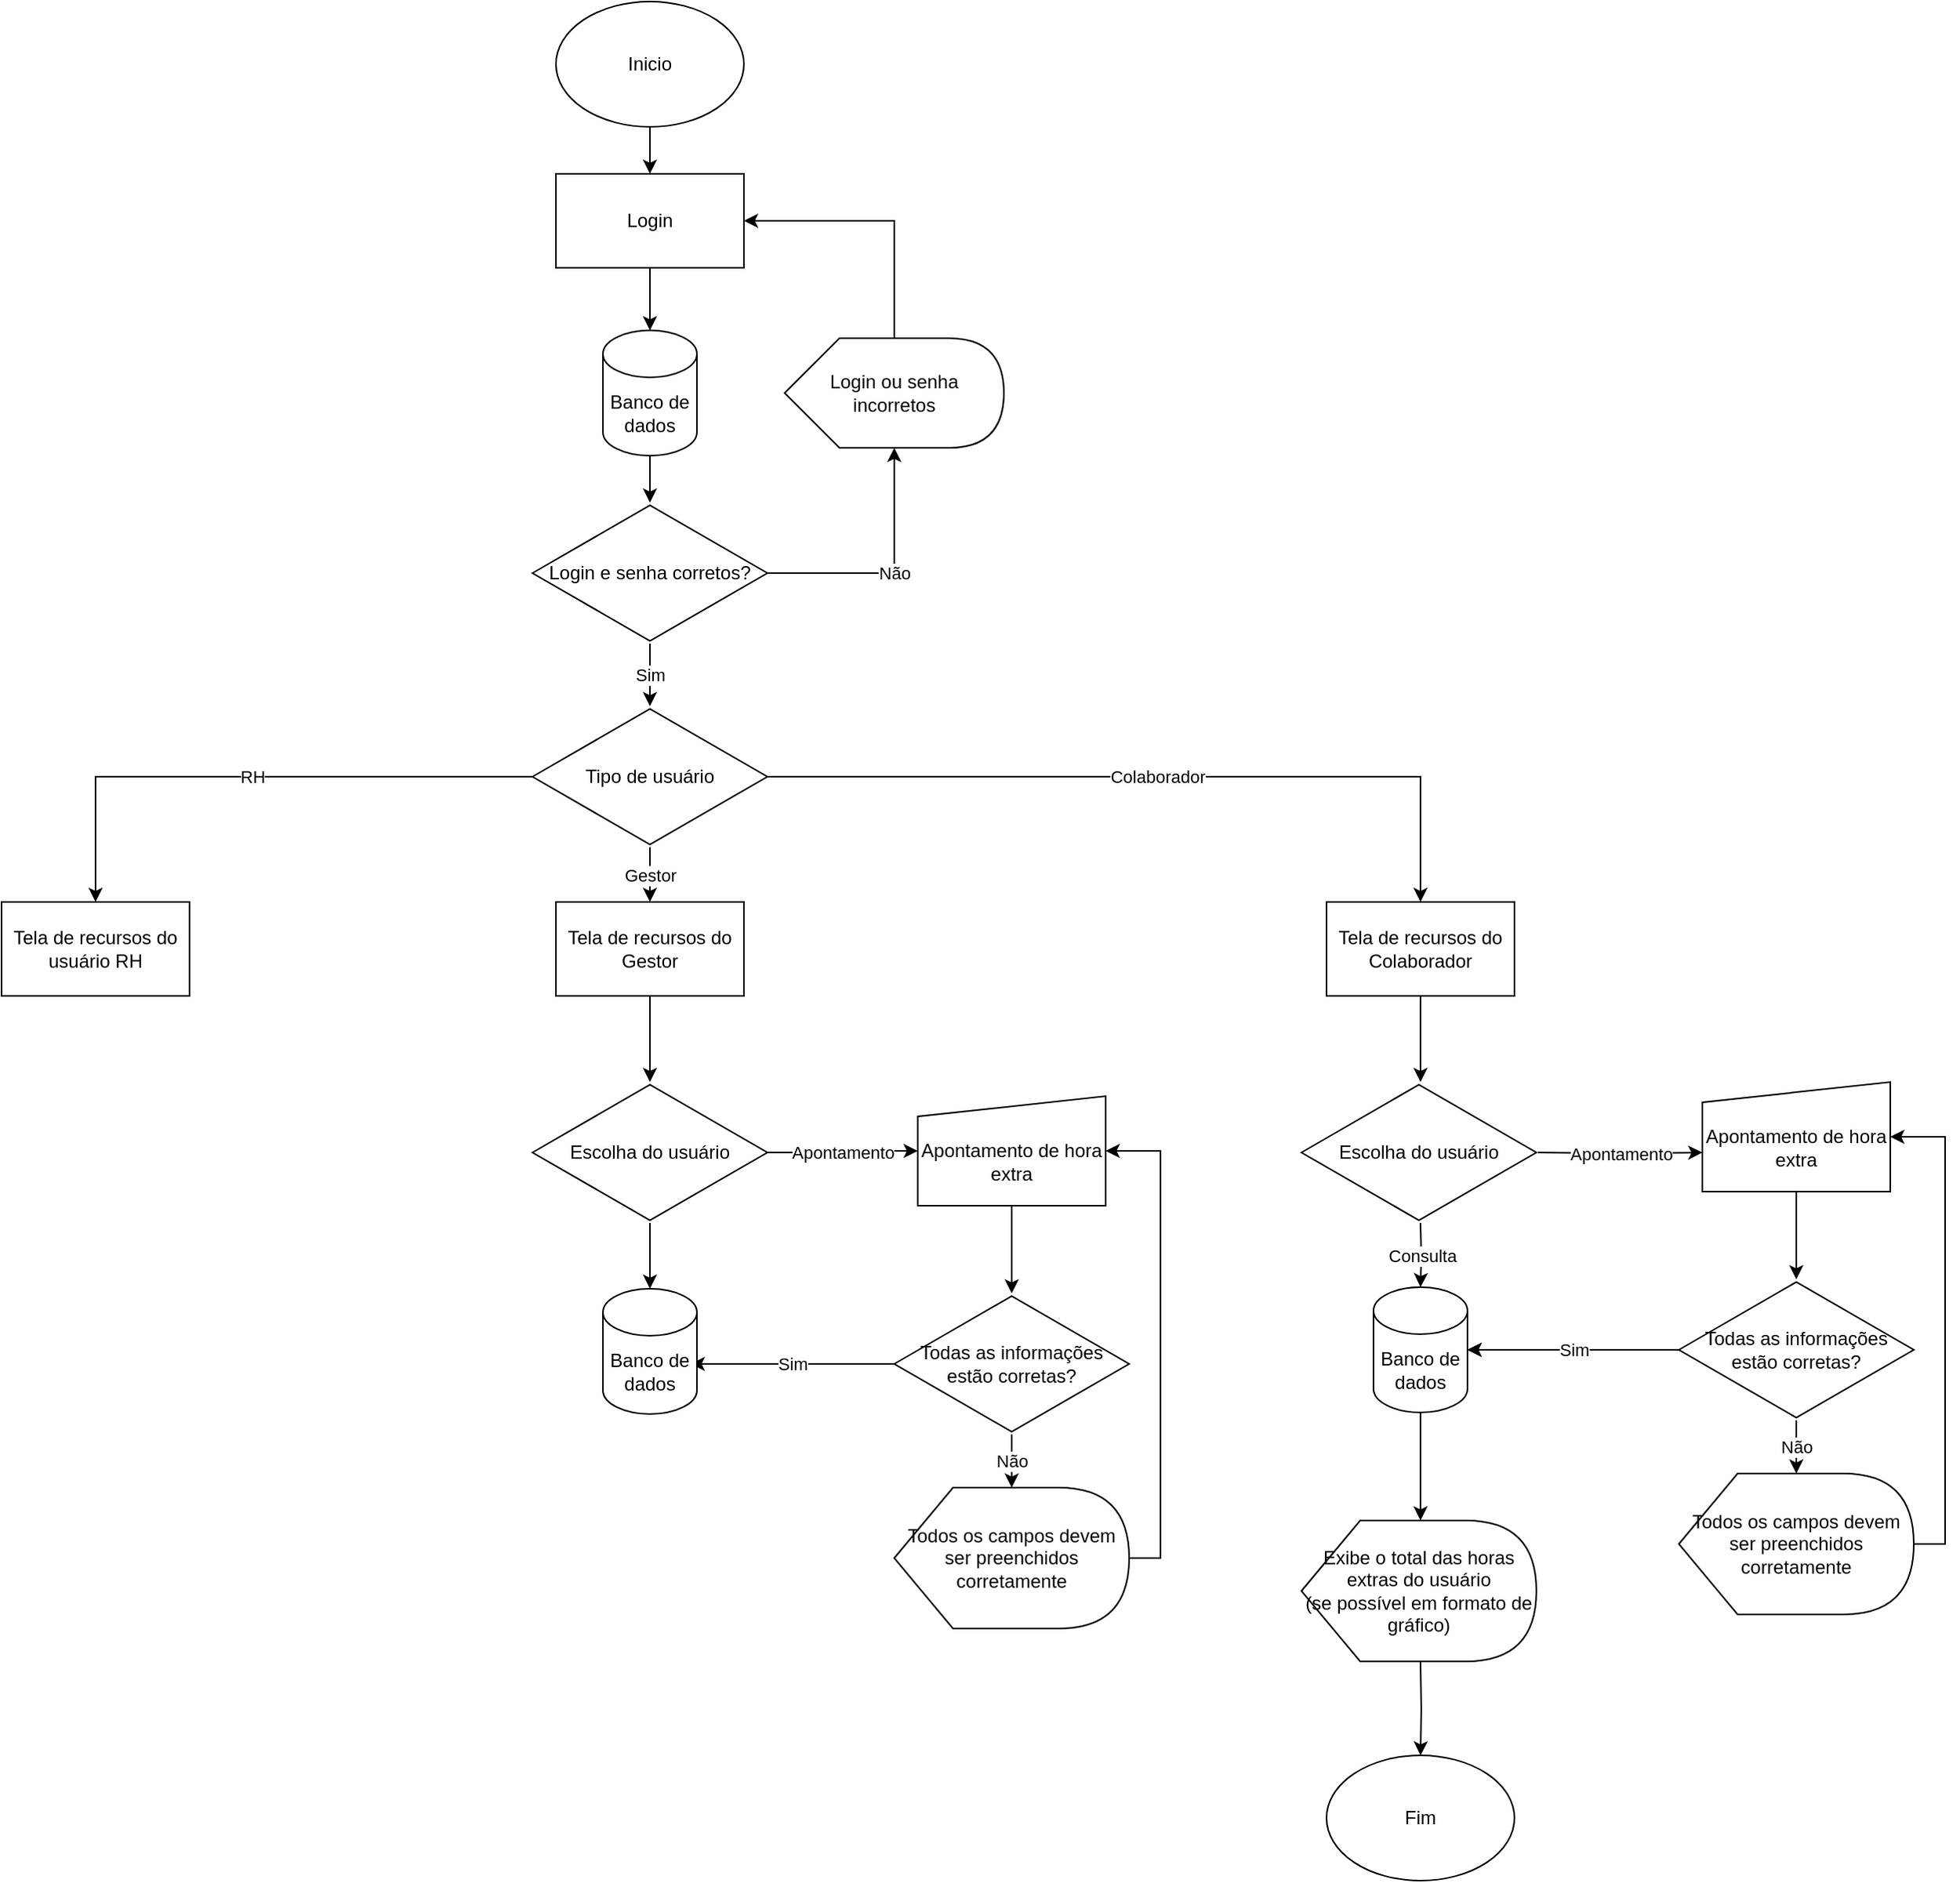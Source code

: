 <mxfile version="21.0.6" type="github">
  <diagram name="Página-1" id="D3uyBTpUd8ZrWWvqMtB1">
    <mxGraphModel dx="1468" dy="892" grid="1" gridSize="10" guides="1" tooltips="1" connect="1" arrows="1" fold="1" page="1" pageScale="1" pageWidth="827" pageHeight="1169" math="0" shadow="0">
      <root>
        <mxCell id="0" />
        <mxCell id="1" parent="0" />
        <mxCell id="dhavuiJlvwZqxC5yoZUc-5" value="" style="edgeStyle=orthogonalEdgeStyle;rounded=0;orthogonalLoop=1;jettySize=auto;html=1;" parent="1" source="dhavuiJlvwZqxC5yoZUc-2" target="dhavuiJlvwZqxC5yoZUc-3" edge="1">
          <mxGeometry relative="1" as="geometry" />
        </mxCell>
        <mxCell id="dhavuiJlvwZqxC5yoZUc-2" value="Inicio" style="ellipse;whiteSpace=wrap;html=1;" parent="1" vertex="1">
          <mxGeometry x="354" y="10" width="120" height="80" as="geometry" />
        </mxCell>
        <mxCell id="dhavuiJlvwZqxC5yoZUc-6" value="" style="edgeStyle=orthogonalEdgeStyle;rounded=0;orthogonalLoop=1;jettySize=auto;html=1;" parent="1" source="dhavuiJlvwZqxC5yoZUc-3" target="dhavuiJlvwZqxC5yoZUc-4" edge="1">
          <mxGeometry relative="1" as="geometry" />
        </mxCell>
        <mxCell id="dhavuiJlvwZqxC5yoZUc-3" value="Login" style="rounded=0;whiteSpace=wrap;html=1;" parent="1" vertex="1">
          <mxGeometry x="354" y="120" width="120" height="60" as="geometry" />
        </mxCell>
        <mxCell id="dhavuiJlvwZqxC5yoZUc-13" value="" style="edgeStyle=orthogonalEdgeStyle;rounded=0;orthogonalLoop=1;jettySize=auto;html=1;" parent="1" source="dhavuiJlvwZqxC5yoZUc-4" target="dhavuiJlvwZqxC5yoZUc-10" edge="1">
          <mxGeometry relative="1" as="geometry" />
        </mxCell>
        <mxCell id="dhavuiJlvwZqxC5yoZUc-4" value="Banco de dados" style="shape=cylinder3;whiteSpace=wrap;html=1;boundedLbl=1;backgroundOutline=1;size=15;" parent="1" vertex="1">
          <mxGeometry x="384" y="220" width="60" height="80" as="geometry" />
        </mxCell>
        <mxCell id="dhavuiJlvwZqxC5yoZUc-15" value="Não" style="edgeStyle=orthogonalEdgeStyle;rounded=0;orthogonalLoop=1;jettySize=auto;html=1;entryX=0;entryY=0;entryDx=70;entryDy=70;entryPerimeter=0;" parent="1" source="dhavuiJlvwZqxC5yoZUc-10" target="dhavuiJlvwZqxC5yoZUc-14" edge="1">
          <mxGeometry relative="1" as="geometry" />
        </mxCell>
        <mxCell id="dhavuiJlvwZqxC5yoZUc-19" value="Sim" style="edgeStyle=orthogonalEdgeStyle;rounded=0;orthogonalLoop=1;jettySize=auto;html=1;" parent="1" source="dhavuiJlvwZqxC5yoZUc-10" target="dhavuiJlvwZqxC5yoZUc-18" edge="1">
          <mxGeometry relative="1" as="geometry" />
        </mxCell>
        <mxCell id="dhavuiJlvwZqxC5yoZUc-10" value="Login e senha corretos?" style="html=1;whiteSpace=wrap;aspect=fixed;shape=isoRectangle;" parent="1" vertex="1">
          <mxGeometry x="339" y="330" width="150" height="90" as="geometry" />
        </mxCell>
        <mxCell id="dhavuiJlvwZqxC5yoZUc-17" style="edgeStyle=orthogonalEdgeStyle;rounded=0;orthogonalLoop=1;jettySize=auto;html=1;entryX=1;entryY=0.5;entryDx=0;entryDy=0;" parent="1" source="dhavuiJlvwZqxC5yoZUc-14" target="dhavuiJlvwZqxC5yoZUc-3" edge="1">
          <mxGeometry relative="1" as="geometry">
            <mxPoint x="530" y="130" as="targetPoint" />
            <Array as="points">
              <mxPoint x="570" y="150" />
            </Array>
          </mxGeometry>
        </mxCell>
        <mxCell id="dhavuiJlvwZqxC5yoZUc-14" value="Login ou senha incorretos" style="shape=display;whiteSpace=wrap;html=1;" parent="1" vertex="1">
          <mxGeometry x="500" y="225" width="140" height="70" as="geometry" />
        </mxCell>
        <mxCell id="dhavuiJlvwZqxC5yoZUc-24" value="RH" style="edgeStyle=orthogonalEdgeStyle;rounded=0;orthogonalLoop=1;jettySize=auto;html=1;entryX=0.5;entryY=0;entryDx=0;entryDy=0;" parent="1" source="dhavuiJlvwZqxC5yoZUc-18" target="dhavuiJlvwZqxC5yoZUc-21" edge="1">
          <mxGeometry relative="1" as="geometry" />
        </mxCell>
        <mxCell id="dhavuiJlvwZqxC5yoZUc-25" value="Gestor" style="edgeStyle=orthogonalEdgeStyle;rounded=0;orthogonalLoop=1;jettySize=auto;html=1;entryX=0.5;entryY=0;entryDx=0;entryDy=0;" parent="1" source="dhavuiJlvwZqxC5yoZUc-18" target="dhavuiJlvwZqxC5yoZUc-22" edge="1">
          <mxGeometry relative="1" as="geometry" />
        </mxCell>
        <mxCell id="dhavuiJlvwZqxC5yoZUc-26" value="Colaborador" style="edgeStyle=orthogonalEdgeStyle;rounded=0;orthogonalLoop=1;jettySize=auto;html=1;entryX=0.5;entryY=0;entryDx=0;entryDy=0;" parent="1" source="dhavuiJlvwZqxC5yoZUc-18" target="dhavuiJlvwZqxC5yoZUc-23" edge="1">
          <mxGeometry relative="1" as="geometry" />
        </mxCell>
        <mxCell id="dhavuiJlvwZqxC5yoZUc-18" value="Tipo de usuário" style="html=1;whiteSpace=wrap;aspect=fixed;shape=isoRectangle;" parent="1" vertex="1">
          <mxGeometry x="339" y="460" width="150" height="90" as="geometry" />
        </mxCell>
        <mxCell id="dhavuiJlvwZqxC5yoZUc-21" value="Tela de recursos do usuário RH" style="rounded=0;whiteSpace=wrap;html=1;" parent="1" vertex="1">
          <mxGeometry y="585" width="120" height="60" as="geometry" />
        </mxCell>
        <mxCell id="GI26mvRQIZfr6_TLy4Za-25" value="" style="edgeStyle=orthogonalEdgeStyle;rounded=0;orthogonalLoop=1;jettySize=auto;html=1;" edge="1" parent="1" source="dhavuiJlvwZqxC5yoZUc-22" target="GI26mvRQIZfr6_TLy4Za-24">
          <mxGeometry relative="1" as="geometry" />
        </mxCell>
        <mxCell id="dhavuiJlvwZqxC5yoZUc-22" value="Tela de recursos do Gestor" style="rounded=0;whiteSpace=wrap;html=1;" parent="1" vertex="1">
          <mxGeometry x="354" y="585" width="120" height="60" as="geometry" />
        </mxCell>
        <mxCell id="dhavuiJlvwZqxC5yoZUc-34" value="" style="edgeStyle=orthogonalEdgeStyle;rounded=0;orthogonalLoop=1;jettySize=auto;html=1;" parent="1" source="dhavuiJlvwZqxC5yoZUc-23" edge="1">
          <mxGeometry relative="1" as="geometry">
            <mxPoint x="906" y="700.0" as="targetPoint" />
          </mxGeometry>
        </mxCell>
        <mxCell id="dhavuiJlvwZqxC5yoZUc-23" value="Tela de recursos do Colaborador" style="rounded=0;whiteSpace=wrap;html=1;" parent="1" vertex="1">
          <mxGeometry x="846" y="585" width="120" height="60" as="geometry" />
        </mxCell>
        <mxCell id="GI26mvRQIZfr6_TLy4Za-16" value="" style="edgeStyle=orthogonalEdgeStyle;rounded=0;orthogonalLoop=1;jettySize=auto;html=1;" edge="1" parent="1" source="dhavuiJlvwZqxC5yoZUc-30" target="dhavuiJlvwZqxC5yoZUc-42">
          <mxGeometry relative="1" as="geometry" />
        </mxCell>
        <mxCell id="dhavuiJlvwZqxC5yoZUc-30" value="&lt;span style=&quot;font-family: Helvetica; font-size: 12px; font-style: normal; font-variant-ligatures: normal; font-variant-caps: normal; font-weight: 400; letter-spacing: normal; orphans: 2; text-align: center; text-indent: 0px; text-transform: none; widows: 2; word-spacing: 0px; -webkit-text-stroke-width: 0px; text-decoration-thickness: initial; text-decoration-style: initial; text-decoration-color: initial; float: none; display: inline !important;&quot;&gt;&lt;br&gt;Apontamento de hora extra&lt;/span&gt;" style="shape=manualInput;whiteSpace=wrap;html=1;size=13;" parent="1" vertex="1">
          <mxGeometry x="1086" y="700" width="120" height="70" as="geometry" />
        </mxCell>
        <mxCell id="GI26mvRQIZfr6_TLy4Za-1" value="Apontamento" style="edgeStyle=orthogonalEdgeStyle;rounded=0;orthogonalLoop=1;jettySize=auto;html=1;entryX=0;entryY=0.643;entryDx=0;entryDy=0;entryPerimeter=0;" edge="1" parent="1" target="dhavuiJlvwZqxC5yoZUc-30">
          <mxGeometry relative="1" as="geometry">
            <mxPoint x="981" y="745.01" as="sourcePoint" />
          </mxGeometry>
        </mxCell>
        <mxCell id="GI26mvRQIZfr6_TLy4Za-21" value="Consulta" style="edgeStyle=orthogonalEdgeStyle;rounded=0;orthogonalLoop=1;jettySize=auto;html=1;" edge="1" parent="1" target="dhavuiJlvwZqxC5yoZUc-36">
          <mxGeometry relative="1" as="geometry">
            <mxPoint x="906" y="790.0" as="sourcePoint" />
          </mxGeometry>
        </mxCell>
        <mxCell id="dhavuiJlvwZqxC5yoZUc-32" value="Escolha do usuário" style="html=1;whiteSpace=wrap;aspect=fixed;shape=isoRectangle;" parent="1" vertex="1">
          <mxGeometry x="830" y="700" width="150" height="90" as="geometry" />
        </mxCell>
        <mxCell id="dhavuiJlvwZqxC5yoZUc-41" value="" style="edgeStyle=orthogonalEdgeStyle;rounded=0;orthogonalLoop=1;jettySize=auto;html=1;" parent="1" source="dhavuiJlvwZqxC5yoZUc-36" edge="1">
          <mxGeometry relative="1" as="geometry">
            <mxPoint x="906" y="980.0" as="targetPoint" />
          </mxGeometry>
        </mxCell>
        <mxCell id="dhavuiJlvwZqxC5yoZUc-36" value="Banco de dados" style="shape=cylinder3;whiteSpace=wrap;html=1;boundedLbl=1;backgroundOutline=1;size=15;" parent="1" vertex="1">
          <mxGeometry x="876" y="831" width="60" height="80" as="geometry" />
        </mxCell>
        <mxCell id="GI26mvRQIZfr6_TLy4Za-23" value="" style="edgeStyle=orthogonalEdgeStyle;rounded=0;orthogonalLoop=1;jettySize=auto;html=1;" edge="1" parent="1" target="GI26mvRQIZfr6_TLy4Za-22">
          <mxGeometry relative="1" as="geometry">
            <mxPoint x="906" y="1070.0" as="sourcePoint" />
          </mxGeometry>
        </mxCell>
        <mxCell id="dhavuiJlvwZqxC5yoZUc-38" value="Exibe o total das horas extras do usuário&lt;br&gt;(se possível em formato de gráfico)" style="shape=display;whiteSpace=wrap;html=1;" parent="1" vertex="1">
          <mxGeometry x="830" y="980" width="150" height="90" as="geometry" />
        </mxCell>
        <mxCell id="GI26mvRQIZfr6_TLy4Za-10" value="" style="edgeStyle=orthogonalEdgeStyle;rounded=0;orthogonalLoop=1;jettySize=auto;html=1;" edge="1" parent="1" source="dhavuiJlvwZqxC5yoZUc-42" target="dhavuiJlvwZqxC5yoZUc-36">
          <mxGeometry relative="1" as="geometry" />
        </mxCell>
        <mxCell id="GI26mvRQIZfr6_TLy4Za-11" value="Sim" style="edgeStyle=orthogonalEdgeStyle;rounded=0;orthogonalLoop=1;jettySize=auto;html=1;" edge="1" parent="1" source="dhavuiJlvwZqxC5yoZUc-42" target="dhavuiJlvwZqxC5yoZUc-36">
          <mxGeometry relative="1" as="geometry" />
        </mxCell>
        <mxCell id="GI26mvRQIZfr6_TLy4Za-17" value="Não" style="edgeStyle=orthogonalEdgeStyle;rounded=0;orthogonalLoop=1;jettySize=auto;html=1;" edge="1" parent="1" source="dhavuiJlvwZqxC5yoZUc-42" target="dhavuiJlvwZqxC5yoZUc-46">
          <mxGeometry relative="1" as="geometry" />
        </mxCell>
        <mxCell id="dhavuiJlvwZqxC5yoZUc-42" value="Todas as informações estão corretas?" style="html=1;whiteSpace=wrap;aspect=fixed;shape=isoRectangle;" parent="1" vertex="1">
          <mxGeometry x="1071" y="826" width="150" height="90" as="geometry" />
        </mxCell>
        <mxCell id="GI26mvRQIZfr6_TLy4Za-20" style="edgeStyle=orthogonalEdgeStyle;rounded=0;orthogonalLoop=1;jettySize=auto;html=1;exitX=1;exitY=0.5;exitDx=0;exitDy=0;exitPerimeter=0;entryX=1;entryY=0.5;entryDx=0;entryDy=0;" edge="1" parent="1" source="dhavuiJlvwZqxC5yoZUc-46" target="dhavuiJlvwZqxC5yoZUc-30">
          <mxGeometry relative="1" as="geometry" />
        </mxCell>
        <mxCell id="dhavuiJlvwZqxC5yoZUc-46" value="Todos os campos devem ser preenchidos corretamente" style="shape=display;whiteSpace=wrap;html=1;" parent="1" vertex="1">
          <mxGeometry x="1071" y="950" width="150" height="90" as="geometry" />
        </mxCell>
        <mxCell id="GI26mvRQIZfr6_TLy4Za-22" value="Fim" style="ellipse;whiteSpace=wrap;html=1;" vertex="1" parent="1">
          <mxGeometry x="846" y="1130" width="120" height="80" as="geometry" />
        </mxCell>
        <mxCell id="GI26mvRQIZfr6_TLy4Za-32" value="Apontamento" style="edgeStyle=orthogonalEdgeStyle;rounded=0;orthogonalLoop=1;jettySize=auto;html=1;" edge="1" parent="1" source="GI26mvRQIZfr6_TLy4Za-24" target="GI26mvRQIZfr6_TLy4Za-27">
          <mxGeometry relative="1" as="geometry" />
        </mxCell>
        <mxCell id="GI26mvRQIZfr6_TLy4Za-39" value="" style="edgeStyle=orthogonalEdgeStyle;rounded=0;orthogonalLoop=1;jettySize=auto;html=1;" edge="1" parent="1" source="GI26mvRQIZfr6_TLy4Za-24" target="GI26mvRQIZfr6_TLy4Za-33">
          <mxGeometry relative="1" as="geometry" />
        </mxCell>
        <mxCell id="GI26mvRQIZfr6_TLy4Za-24" value="Escolha do usuário" style="html=1;whiteSpace=wrap;aspect=fixed;shape=isoRectangle;" vertex="1" parent="1">
          <mxGeometry x="339" y="700" width="150" height="90" as="geometry" />
        </mxCell>
        <mxCell id="GI26mvRQIZfr6_TLy4Za-26" value="" style="edgeStyle=orthogonalEdgeStyle;rounded=0;orthogonalLoop=1;jettySize=auto;html=1;" edge="1" parent="1" source="GI26mvRQIZfr6_TLy4Za-27" target="GI26mvRQIZfr6_TLy4Za-29">
          <mxGeometry relative="1" as="geometry" />
        </mxCell>
        <mxCell id="GI26mvRQIZfr6_TLy4Za-27" value="&lt;span style=&quot;font-family: Helvetica; font-size: 12px; font-style: normal; font-variant-ligatures: normal; font-variant-caps: normal; font-weight: 400; letter-spacing: normal; orphans: 2; text-align: center; text-indent: 0px; text-transform: none; widows: 2; word-spacing: 0px; -webkit-text-stroke-width: 0px; text-decoration-thickness: initial; text-decoration-style: initial; text-decoration-color: initial; float: none; display: inline !important;&quot;&gt;&lt;br&gt;Apontamento de hora extra&lt;/span&gt;" style="shape=manualInput;whiteSpace=wrap;html=1;size=13;" vertex="1" parent="1">
          <mxGeometry x="585" y="709" width="120" height="70" as="geometry" />
        </mxCell>
        <mxCell id="GI26mvRQIZfr6_TLy4Za-28" value="Não" style="edgeStyle=orthogonalEdgeStyle;rounded=0;orthogonalLoop=1;jettySize=auto;html=1;" edge="1" parent="1" source="GI26mvRQIZfr6_TLy4Za-29" target="GI26mvRQIZfr6_TLy4Za-31">
          <mxGeometry relative="1" as="geometry" />
        </mxCell>
        <mxCell id="GI26mvRQIZfr6_TLy4Za-35" value="Sim" style="edgeStyle=orthogonalEdgeStyle;rounded=0;orthogonalLoop=1;jettySize=auto;html=1;" edge="1" parent="1" source="GI26mvRQIZfr6_TLy4Za-29">
          <mxGeometry relative="1" as="geometry">
            <mxPoint x="440" y="880" as="targetPoint" />
          </mxGeometry>
        </mxCell>
        <mxCell id="GI26mvRQIZfr6_TLy4Za-29" value="Todas as informações estão corretas?" style="html=1;whiteSpace=wrap;aspect=fixed;shape=isoRectangle;" vertex="1" parent="1">
          <mxGeometry x="570" y="835" width="150" height="90" as="geometry" />
        </mxCell>
        <mxCell id="GI26mvRQIZfr6_TLy4Za-30" style="edgeStyle=orthogonalEdgeStyle;rounded=0;orthogonalLoop=1;jettySize=auto;html=1;exitX=1;exitY=0.5;exitDx=0;exitDy=0;exitPerimeter=0;entryX=1;entryY=0.5;entryDx=0;entryDy=0;" edge="1" parent="1" source="GI26mvRQIZfr6_TLy4Za-31" target="GI26mvRQIZfr6_TLy4Za-27">
          <mxGeometry relative="1" as="geometry" />
        </mxCell>
        <mxCell id="GI26mvRQIZfr6_TLy4Za-31" value="Todos os campos devem ser preenchidos corretamente" style="shape=display;whiteSpace=wrap;html=1;" vertex="1" parent="1">
          <mxGeometry x="570" y="959" width="150" height="90" as="geometry" />
        </mxCell>
        <mxCell id="GI26mvRQIZfr6_TLy4Za-33" value="Banco de dados" style="shape=cylinder3;whiteSpace=wrap;html=1;boundedLbl=1;backgroundOutline=1;size=15;" vertex="1" parent="1">
          <mxGeometry x="384" y="832" width="60" height="80" as="geometry" />
        </mxCell>
      </root>
    </mxGraphModel>
  </diagram>
</mxfile>
